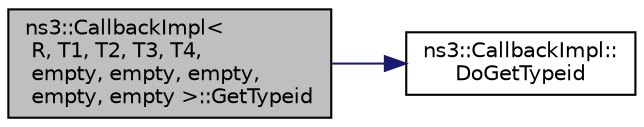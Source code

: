 digraph "ns3::CallbackImpl&lt; R, T1, T2, T3, T4, empty, empty, empty, empty, empty &gt;::GetTypeid"
{
 // LATEX_PDF_SIZE
  edge [fontname="Helvetica",fontsize="10",labelfontname="Helvetica",labelfontsize="10"];
  node [fontname="Helvetica",fontsize="10",shape=record];
  rankdir="LR";
  Node1 [label="ns3::CallbackImpl\<\l R, T1, T2, T3, T4,\l empty, empty, empty,\l empty, empty \>::GetTypeid",height=0.2,width=0.4,color="black", fillcolor="grey75", style="filled", fontcolor="black",tooltip="Get the name of this object type."];
  Node1 -> Node2 [color="midnightblue",fontsize="10",style="solid",fontname="Helvetica"];
  Node2 [label="ns3::CallbackImpl::\lDoGetTypeid",height=0.2,width=0.4,color="black", fillcolor="white", style="filled",URL="$classns3_1_1_callback_impl.html#a5a9453661514b1f16878e2fd278ff384",tooltip="Get the name of this object type."];
}

